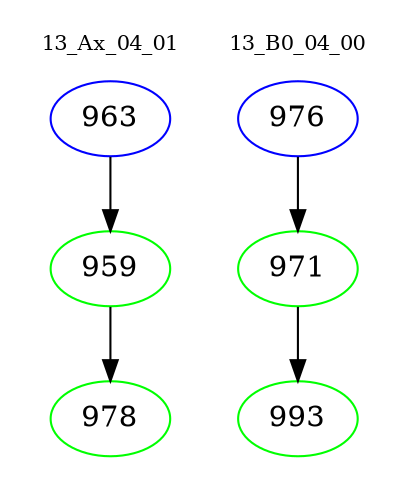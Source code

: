 digraph{
subgraph cluster_0 {
color = white
label = "13_Ax_04_01";
fontsize=10;
T0_963 [label="963", color="blue"]
T0_963 -> T0_959 [color="black"]
T0_959 [label="959", color="green"]
T0_959 -> T0_978 [color="black"]
T0_978 [label="978", color="green"]
}
subgraph cluster_1 {
color = white
label = "13_B0_04_00";
fontsize=10;
T1_976 [label="976", color="blue"]
T1_976 -> T1_971 [color="black"]
T1_971 [label="971", color="green"]
T1_971 -> T1_993 [color="black"]
T1_993 [label="993", color="green"]
}
}
